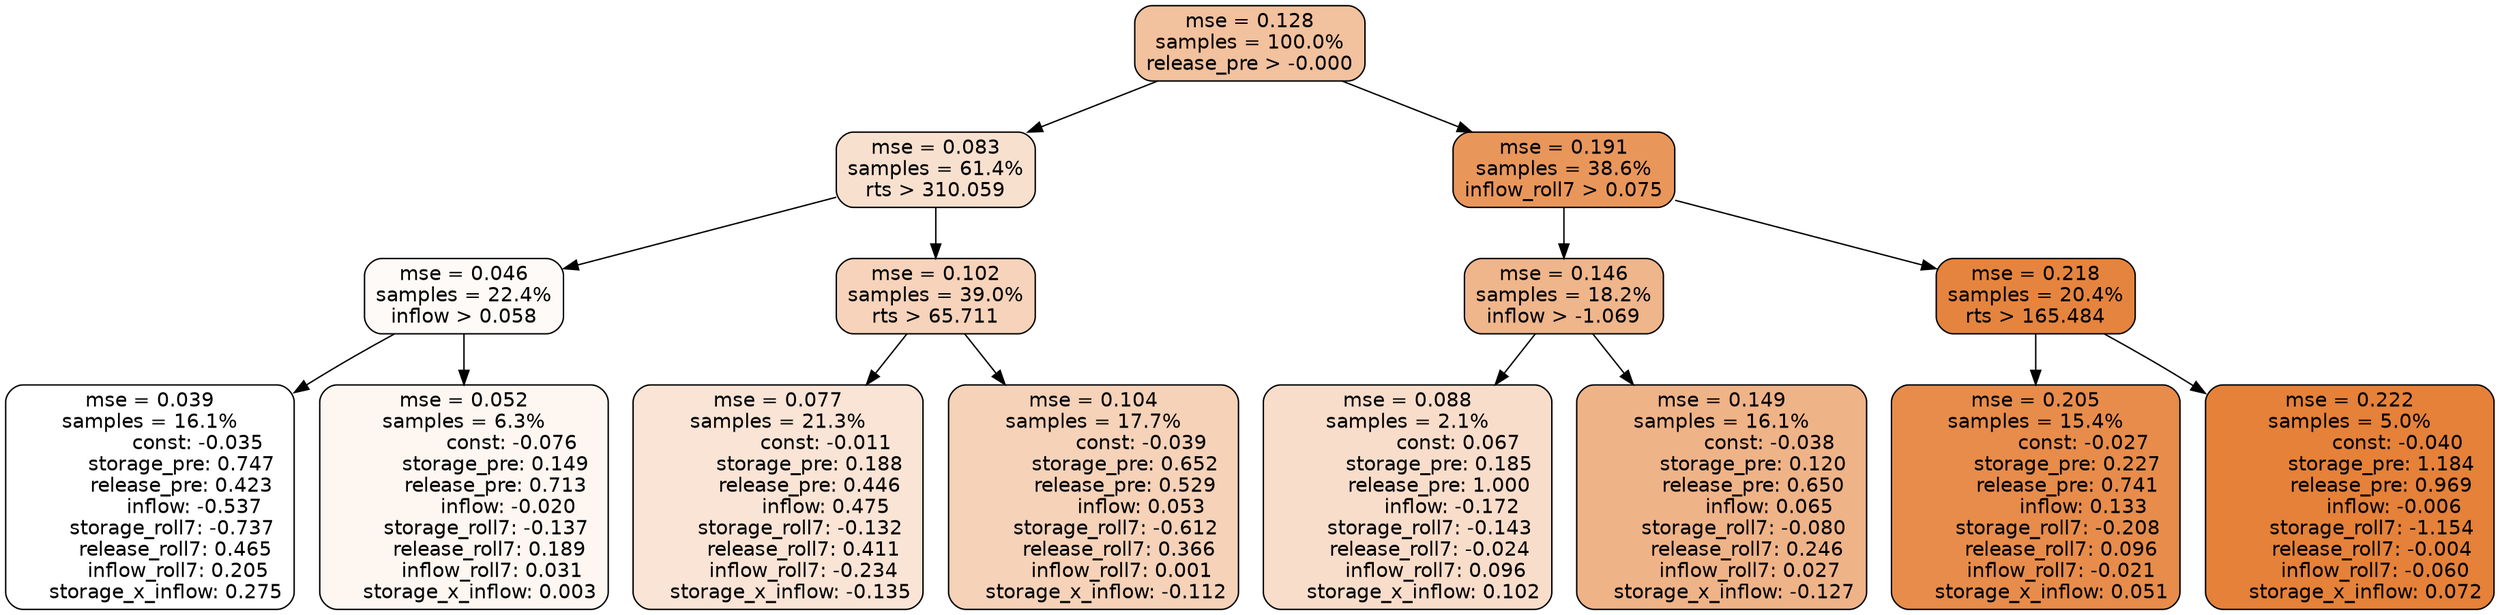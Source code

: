 digraph tree {
node [shape=rectangle, style="filled, rounded", color="black", fontname=helvetica] ;
edge [fontname=helvetica] ;
	"0" [label="mse = 0.128
samples = 100.0%
release_pre > -0.000", fillcolor="#f2c19e"]
	"1" [label="mse = 0.083
samples = 61.4%
rts > 310.059", fillcolor="#f8e0cf"]
	"8" [label="mse = 0.191
samples = 38.6%
inflow_roll7 > 0.075", fillcolor="#e9965b"]
	"5" [label="mse = 0.046
samples = 22.4%
inflow > 0.058", fillcolor="#fefaf7"]
	"2" [label="mse = 0.102
samples = 39.0%
rts > 65.711", fillcolor="#f6d3ba"]
	"9" [label="mse = 0.146
samples = 18.2%
inflow > -1.069", fillcolor="#efb58b"]
	"12" [label="mse = 0.218
samples = 20.4%
rts > 165.484", fillcolor="#e5843e"]
	"6" [label="mse = 0.039
samples = 16.1%
               const: -0.035
          storage_pre: 0.747
          release_pre: 0.423
              inflow: -0.537
       storage_roll7: -0.737
        release_roll7: 0.465
         inflow_roll7: 0.205
     storage_x_inflow: 0.275", fillcolor="#ffffff"]
	"7" [label="mse = 0.052
samples = 6.3%
               const: -0.076
          storage_pre: 0.149
          release_pre: 0.713
              inflow: -0.020
       storage_roll7: -0.137
        release_roll7: 0.189
         inflow_roll7: 0.031
     storage_x_inflow: 0.003", fillcolor="#fdf6f1"]
	"3" [label="mse = 0.077
samples = 21.3%
               const: -0.011
          storage_pre: 0.188
          release_pre: 0.446
               inflow: 0.475
       storage_roll7: -0.132
        release_roll7: 0.411
        inflow_roll7: -0.234
    storage_x_inflow: -0.135", fillcolor="#f9e4d5"]
	"4" [label="mse = 0.104
samples = 17.7%
               const: -0.039
          storage_pre: 0.652
          release_pre: 0.529
               inflow: 0.053
       storage_roll7: -0.612
        release_roll7: 0.366
         inflow_roll7: 0.001
    storage_x_inflow: -0.112", fillcolor="#f5d2b8"]
	"10" [label="mse = 0.088
samples = 2.1%
                const: 0.067
          storage_pre: 0.185
          release_pre: 1.000
              inflow: -0.172
       storage_roll7: -0.143
       release_roll7: -0.024
         inflow_roll7: 0.096
     storage_x_inflow: 0.102", fillcolor="#f8ddca"]
	"11" [label="mse = 0.149
samples = 16.1%
               const: -0.038
          storage_pre: 0.120
          release_pre: 0.650
               inflow: 0.065
       storage_roll7: -0.080
        release_roll7: 0.246
         inflow_roll7: 0.027
    storage_x_inflow: -0.127", fillcolor="#efb388"]
	"13" [label="mse = 0.205
samples = 15.4%
               const: -0.027
          storage_pre: 0.227
          release_pre: 0.741
               inflow: 0.133
       storage_roll7: -0.208
        release_roll7: 0.096
        inflow_roll7: -0.021
     storage_x_inflow: 0.051", fillcolor="#e78c4b"]
	"14" [label="mse = 0.222
samples = 5.0%
               const: -0.040
          storage_pre: 1.184
          release_pre: 0.969
              inflow: -0.006
       storage_roll7: -1.154
       release_roll7: -0.004
        inflow_roll7: -0.060
     storage_x_inflow: 0.072", fillcolor="#e58139"]

	"0" -> "1"
	"0" -> "8"
	"1" -> "2"
	"1" -> "5"
	"8" -> "9"
	"8" -> "12"
	"5" -> "6"
	"5" -> "7"
	"2" -> "3"
	"2" -> "4"
	"9" -> "10"
	"9" -> "11"
	"12" -> "13"
	"12" -> "14"
}